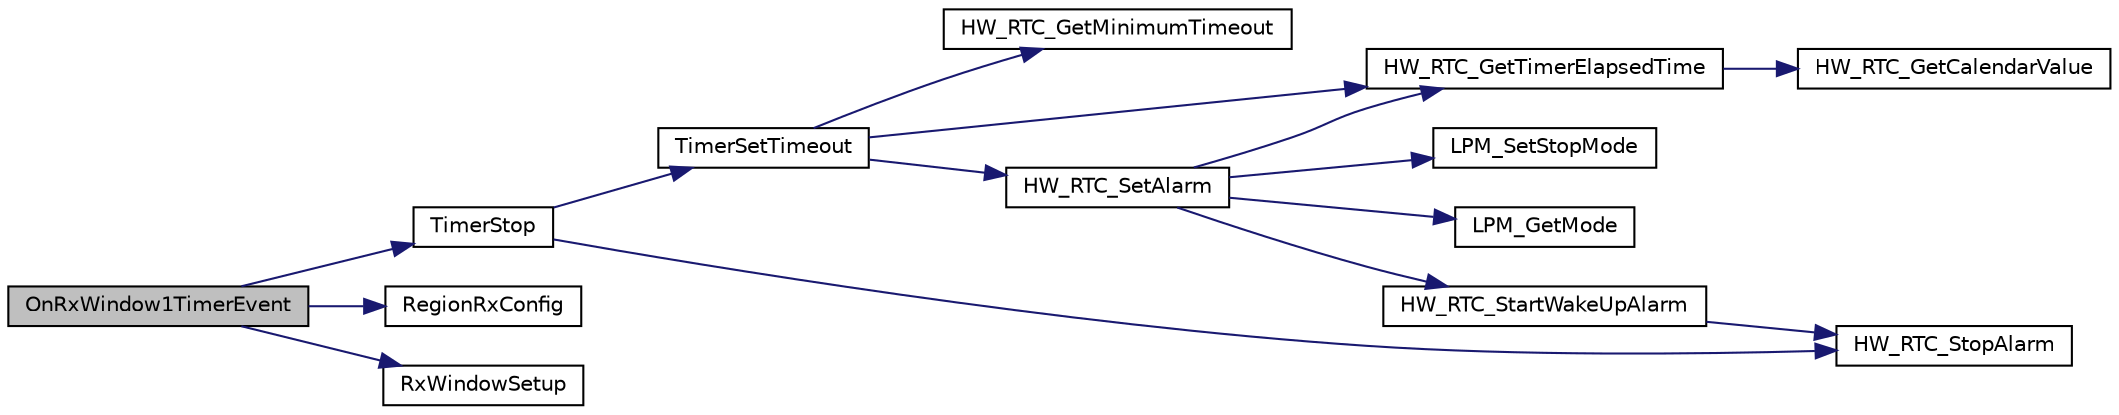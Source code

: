 digraph "OnRxWindow1TimerEvent"
{
  edge [fontname="Helvetica",fontsize="10",labelfontname="Helvetica",labelfontsize="10"];
  node [fontname="Helvetica",fontsize="10",shape=record];
  rankdir="LR";
  Node289 [label="OnRxWindow1TimerEvent",height=0.2,width=0.4,color="black", fillcolor="grey75", style="filled", fontcolor="black"];
  Node289 -> Node290 [color="midnightblue",fontsize="10",style="solid"];
  Node290 [label="TimerStop",height=0.2,width=0.4,color="black", fillcolor="white", style="filled",URL="$time_server_8c.html#a8ae899c4e8a9abf49d825d6959aa6bcb",tooltip="Stops and removes the timer object from the list of timer events "];
  Node290 -> Node291 [color="midnightblue",fontsize="10",style="solid"];
  Node291 [label="TimerSetTimeout",height=0.2,width=0.4,color="black", fillcolor="white", style="filled",URL="$time_server_8c.html#af90925c5246bd6bbc2863d08d4cca3a9",tooltip="Sets a timeout with the duration \"timestamp\" "];
  Node291 -> Node292 [color="midnightblue",fontsize="10",style="solid"];
  Node292 [label="HW_RTC_GetMinimumTimeout",height=0.2,width=0.4,color="black", fillcolor="white", style="filled",URL="$group___lory_s_d_k___r_t_c___functions.html#ga254f9e5c17daff978fef15be01021c51",tooltip="Return the minimum timeout the RTC is able to handle "];
  Node291 -> Node293 [color="midnightblue",fontsize="10",style="solid"];
  Node293 [label="HW_RTC_GetTimerElapsedTime",height=0.2,width=0.4,color="black", fillcolor="white", style="filled",URL="$group___lory_s_d_k___r_t_c___functions.html#ga7961116aa831950b62a413ecbbcfb02a",tooltip="Get the RTC timer elapsed time since the last Reference was set "];
  Node293 -> Node294 [color="midnightblue",fontsize="10",style="solid"];
  Node294 [label="HW_RTC_GetCalendarValue",height=0.2,width=0.4,color="black", fillcolor="white", style="filled",URL="$group___lory_s_d_k___r_t_c___functions.html#gaf81b8dc866a5c7b125355b55e3953387",tooltip="get current time from calendar in ticks "];
  Node291 -> Node295 [color="midnightblue",fontsize="10",style="solid"];
  Node295 [label="HW_RTC_SetAlarm",height=0.2,width=0.4,color="black", fillcolor="white", style="filled",URL="$group___lory_s_d_k___r_t_c___functions.html#ga09cec56d54c13de658fafdd003390771",tooltip="Set the alarm "];
  Node295 -> Node293 [color="midnightblue",fontsize="10",style="solid"];
  Node295 -> Node296 [color="midnightblue",fontsize="10",style="solid"];
  Node296 [label="LPM_SetStopMode",height=0.2,width=0.4,color="black", fillcolor="white", style="filled",URL="$low__power__manager_8c.html#ac8a0ff787d7d417b9e1f0697a1d5fd6d",tooltip="This API notifies the low power manager if the specified user allows the Off mode or not..."];
  Node295 -> Node297 [color="midnightblue",fontsize="10",style="solid"];
  Node297 [label="LPM_GetMode",height=0.2,width=0.4,color="black", fillcolor="white", style="filled",URL="$low__power__manager_8c.html#ae9107e412181f10977b724c346cebd45",tooltip="This API returns the Low Power Mode selected that will be applied when the system will enter low powe..."];
  Node295 -> Node298 [color="midnightblue",fontsize="10",style="solid"];
  Node298 [label="HW_RTC_StartWakeUpAlarm",height=0.2,width=0.4,color="black", fillcolor="white", style="filled",URL="$group___lory_s_d_k___r_t_c___functions.html#ga60703fcfc4abd73a2efc980e8bb6ad27",tooltip="start wake up alarm "];
  Node298 -> Node299 [color="midnightblue",fontsize="10",style="solid"];
  Node299 [label="HW_RTC_StopAlarm",height=0.2,width=0.4,color="black", fillcolor="white", style="filled",URL="$group___lory_s_d_k___r_t_c___functions.html#ga227be06e4dc1332d46ff12519db183b5",tooltip="Stop the Alarm "];
  Node290 -> Node299 [color="midnightblue",fontsize="10",style="solid"];
  Node289 -> Node300 [color="midnightblue",fontsize="10",style="solid"];
  Node300 [label="RegionRxConfig",height=0.2,width=0.4,color="black", fillcolor="white", style="filled",URL="$group___r_e_g_i_o_n.html#gaf89984d30239d6597190409068031465",tooltip="Configuration of the RX windows. "];
  Node289 -> Node301 [color="midnightblue",fontsize="10",style="solid"];
  Node301 [label="RxWindowSetup",height=0.2,width=0.4,color="black", fillcolor="white", style="filled",URL="$_lo_ra_mac_8c.html#a665f9a0f2130f97e3a3cc3ba8c14c208",tooltip="Initializes and opens the reception window "];
}
